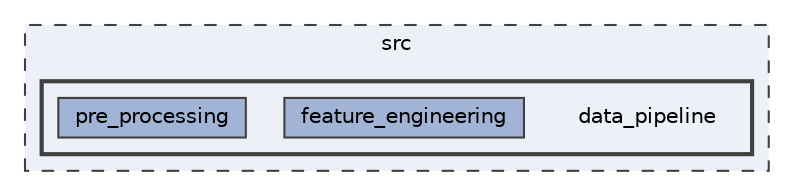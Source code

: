 digraph "src/data_pipeline"
{
 // INTERACTIVE_SVG=YES
 // LATEX_PDF_SIZE
  bgcolor="transparent";
  edge [fontname=Helvetica,fontsize=10,labelfontname=Helvetica,labelfontsize=10];
  node [fontname=Helvetica,fontsize=10,shape=box,height=0.2,width=0.4];
  compound=true
  subgraph clusterdir_68267d1309a1af8e8297ef4c3efbcdba {
    graph [ bgcolor="#edf0f7", pencolor="grey25", label="src", fontname=Helvetica,fontsize=10 style="filled,dashed", URL="dir_68267d1309a1af8e8297ef4c3efbcdba.html",tooltip=""]
  subgraph clusterdir_d8011c2d3002aeb7fe29b60ec5b6cceb {
    graph [ bgcolor="#edf0f7", pencolor="grey25", label="", fontname=Helvetica,fontsize=10 style="filled,bold", URL="dir_d8011c2d3002aeb7fe29b60ec5b6cceb.html",tooltip=""]
    dir_d8011c2d3002aeb7fe29b60ec5b6cceb [shape=plaintext, label="data_pipeline"];
  dir_3f5f7729d78c36242303c059ac997ea8 [label="feature_engineering", fillcolor="#a2b4d6", color="grey25", style="filled", URL="dir_3f5f7729d78c36242303c059ac997ea8.html",tooltip=""];
  dir_01d8c85d3e0193d6b57221e32ef52c37 [label="pre_processing", fillcolor="#a2b4d6", color="grey25", style="filled", URL="dir_01d8c85d3e0193d6b57221e32ef52c37.html",tooltip=""];
  }
  }
}
